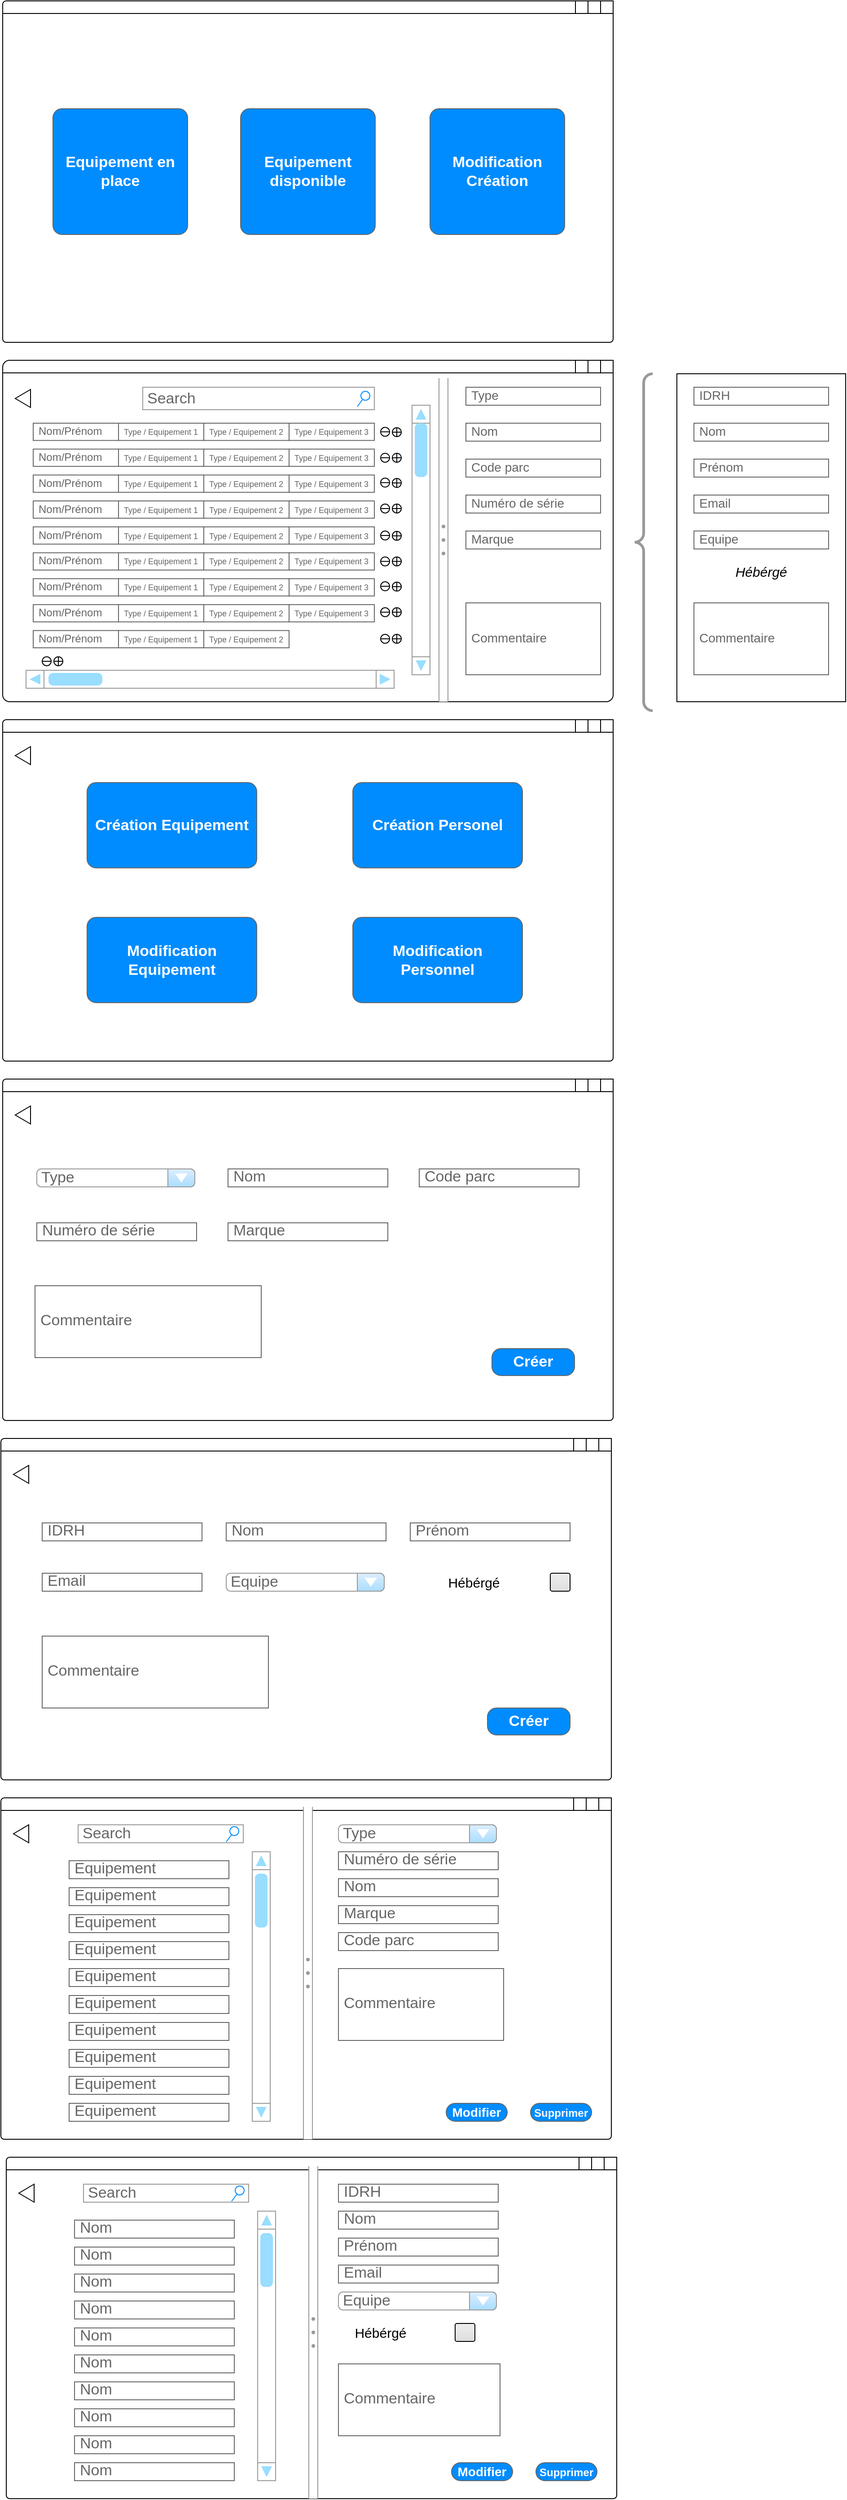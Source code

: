 <mxfile version="27.2.0">
  <diagram name="Page-1" id="8LKJEuyPxNBGUrqoEQUZ">
    <mxGraphModel dx="1426" dy="743" grid="1" gridSize="10" guides="1" tooltips="1" connect="1" arrows="1" fold="1" page="1" pageScale="1" pageWidth="827" pageHeight="1169" math="0" shadow="0">
      <root>
        <mxCell id="0" />
        <mxCell id="1" parent="0" />
        <mxCell id="sck4vuj4WWujbihpHHY0-64" value="" style="group" vertex="1" connectable="0" parent="1">
          <mxGeometry x="74" y="2040" width="680" height="380" as="geometry" />
        </mxCell>
        <mxCell id="sck4vuj4WWujbihpHHY0-65" value="" style="rounded=1;whiteSpace=wrap;html=1;arcSize=1;" vertex="1" parent="sck4vuj4WWujbihpHHY0-64">
          <mxGeometry width="680" height="380" as="geometry" />
        </mxCell>
        <mxCell id="sck4vuj4WWujbihpHHY0-66" value="" style="group;rounded=1;arcSize=44;" vertex="1" connectable="0" parent="sck4vuj4WWujbihpHHY0-64">
          <mxGeometry width="680" height="14" as="geometry" />
        </mxCell>
        <mxCell id="sck4vuj4WWujbihpHHY0-67" value="" style="endArrow=none;html=1;rounded=0;entryX=0;entryY=1;entryDx=0;entryDy=0;exitX=0;exitY=1;exitDx=0;exitDy=0;" edge="1" parent="sck4vuj4WWujbihpHHY0-66" target="sck4vuj4WWujbihpHHY0-70">
          <mxGeometry width="50" height="50" relative="1" as="geometry">
            <mxPoint y="14" as="sourcePoint" />
            <mxPoint x="456" y="160" as="targetPoint" />
          </mxGeometry>
        </mxCell>
        <mxCell id="sck4vuj4WWujbihpHHY0-68" value="" style="whiteSpace=wrap;html=1;aspect=fixed;" vertex="1" parent="sck4vuj4WWujbihpHHY0-66">
          <mxGeometry x="666" width="14" height="14" as="geometry" />
        </mxCell>
        <mxCell id="sck4vuj4WWujbihpHHY0-69" value="" style="whiteSpace=wrap;html=1;aspect=fixed;" vertex="1" parent="sck4vuj4WWujbihpHHY0-66">
          <mxGeometry x="652" width="14" height="14" as="geometry" />
        </mxCell>
        <mxCell id="sck4vuj4WWujbihpHHY0-70" value="" style="whiteSpace=wrap;html=1;aspect=fixed;" vertex="1" parent="sck4vuj4WWujbihpHHY0-66">
          <mxGeometry x="638" width="14" height="14" as="geometry" />
        </mxCell>
        <mxCell id="sck4vuj4WWujbihpHHY0-71" value="" style="triangle;whiteSpace=wrap;html=1;rotation=-180;" vertex="1" parent="sck4vuj4WWujbihpHHY0-64">
          <mxGeometry x="14" y="30" width="17" height="20" as="geometry" />
        </mxCell>
        <mxCell id="sck4vuj4WWujbihpHHY0-81" value="" style="verticalLabelPosition=bottom;shadow=0;dashed=0;align=center;html=1;verticalAlign=top;strokeWidth=1;shape=mxgraph.mockup.forms.splitter;strokeColor=#999999;direction=north;" vertex="1" parent="sck4vuj4WWujbihpHHY0-64">
          <mxGeometry x="337" y="10" width="10" height="370" as="geometry" />
        </mxCell>
        <mxCell id="sck4vuj4WWujbihpHHY0-82" value="Search" style="strokeWidth=1;shadow=0;dashed=0;align=center;html=1;shape=mxgraph.mockup.forms.searchBox;strokeColor=#999999;mainText=;strokeColor2=#008cff;fontColor=#666666;fontSize=17;align=left;spacingLeft=3;whiteSpace=wrap;" vertex="1" parent="sck4vuj4WWujbihpHHY0-64">
          <mxGeometry x="86" y="30" width="184" height="20" as="geometry" />
        </mxCell>
        <mxCell id="sck4vuj4WWujbihpHHY0-83" value="" style="verticalLabelPosition=bottom;shadow=0;dashed=0;align=center;html=1;verticalAlign=top;strokeWidth=1;shape=mxgraph.mockup.navigation.scrollBar;strokeColor=#999999;barPos=97.833;fillColor2=#99ddff;strokeColor2=none;direction=north;" vertex="1" parent="sck4vuj4WWujbihpHHY0-64">
          <mxGeometry x="280" y="60" width="20" height="300" as="geometry" />
        </mxCell>
        <mxCell id="sck4vuj4WWujbihpHHY0-101" value="Equipement" style="strokeWidth=1;shadow=0;dashed=0;align=center;html=1;shape=mxgraph.mockup.text.textBox;fontColor=#666666;align=left;fontSize=17;spacingLeft=4;spacingTop=-3;whiteSpace=wrap;strokeColor=#666666;mainText=" vertex="1" parent="sck4vuj4WWujbihpHHY0-64">
          <mxGeometry x="76" y="70" width="178" height="20" as="geometry" />
        </mxCell>
        <mxCell id="sck4vuj4WWujbihpHHY0-102" value="Equipement" style="strokeWidth=1;shadow=0;dashed=0;align=center;html=1;shape=mxgraph.mockup.text.textBox;fontColor=#666666;align=left;fontSize=17;spacingLeft=4;spacingTop=-3;whiteSpace=wrap;strokeColor=#666666;mainText=" vertex="1" parent="sck4vuj4WWujbihpHHY0-64">
          <mxGeometry x="76" y="100" width="178" height="20" as="geometry" />
        </mxCell>
        <mxCell id="sck4vuj4WWujbihpHHY0-103" value="Equipement" style="strokeWidth=1;shadow=0;dashed=0;align=center;html=1;shape=mxgraph.mockup.text.textBox;fontColor=#666666;align=left;fontSize=17;spacingLeft=4;spacingTop=-3;whiteSpace=wrap;strokeColor=#666666;mainText=" vertex="1" parent="sck4vuj4WWujbihpHHY0-64">
          <mxGeometry x="76" y="130" width="178" height="20" as="geometry" />
        </mxCell>
        <mxCell id="sck4vuj4WWujbihpHHY0-104" value="Equipement" style="strokeWidth=1;shadow=0;dashed=0;align=center;html=1;shape=mxgraph.mockup.text.textBox;fontColor=#666666;align=left;fontSize=17;spacingLeft=4;spacingTop=-3;whiteSpace=wrap;strokeColor=#666666;mainText=" vertex="1" parent="sck4vuj4WWujbihpHHY0-64">
          <mxGeometry x="76" y="160" width="178" height="20" as="geometry" />
        </mxCell>
        <mxCell id="sck4vuj4WWujbihpHHY0-105" value="Equipement" style="strokeWidth=1;shadow=0;dashed=0;align=center;html=1;shape=mxgraph.mockup.text.textBox;fontColor=#666666;align=left;fontSize=17;spacingLeft=4;spacingTop=-3;whiteSpace=wrap;strokeColor=#666666;mainText=" vertex="1" parent="sck4vuj4WWujbihpHHY0-64">
          <mxGeometry x="76" y="190" width="178" height="20" as="geometry" />
        </mxCell>
        <mxCell id="sck4vuj4WWujbihpHHY0-106" value="Equipement" style="strokeWidth=1;shadow=0;dashed=0;align=center;html=1;shape=mxgraph.mockup.text.textBox;fontColor=#666666;align=left;fontSize=17;spacingLeft=4;spacingTop=-3;whiteSpace=wrap;strokeColor=#666666;mainText=" vertex="1" parent="sck4vuj4WWujbihpHHY0-64">
          <mxGeometry x="76" y="220" width="178" height="20" as="geometry" />
        </mxCell>
        <mxCell id="sck4vuj4WWujbihpHHY0-107" value="Equipement" style="strokeWidth=1;shadow=0;dashed=0;align=center;html=1;shape=mxgraph.mockup.text.textBox;fontColor=#666666;align=left;fontSize=17;spacingLeft=4;spacingTop=-3;whiteSpace=wrap;strokeColor=#666666;mainText=" vertex="1" parent="sck4vuj4WWujbihpHHY0-64">
          <mxGeometry x="76" y="250" width="178" height="20" as="geometry" />
        </mxCell>
        <mxCell id="sck4vuj4WWujbihpHHY0-108" value="Equipement" style="strokeWidth=1;shadow=0;dashed=0;align=center;html=1;shape=mxgraph.mockup.text.textBox;fontColor=#666666;align=left;fontSize=17;spacingLeft=4;spacingTop=-3;whiteSpace=wrap;strokeColor=#666666;mainText=" vertex="1" parent="sck4vuj4WWujbihpHHY0-64">
          <mxGeometry x="76" y="280" width="178" height="20" as="geometry" />
        </mxCell>
        <mxCell id="sck4vuj4WWujbihpHHY0-109" value="Equipement" style="strokeWidth=1;shadow=0;dashed=0;align=center;html=1;shape=mxgraph.mockup.text.textBox;fontColor=#666666;align=left;fontSize=17;spacingLeft=4;spacingTop=-3;whiteSpace=wrap;strokeColor=#666666;mainText=" vertex="1" parent="sck4vuj4WWujbihpHHY0-64">
          <mxGeometry x="76" y="310" width="178" height="20" as="geometry" />
        </mxCell>
        <mxCell id="sck4vuj4WWujbihpHHY0-110" value="Equipement" style="strokeWidth=1;shadow=0;dashed=0;align=center;html=1;shape=mxgraph.mockup.text.textBox;fontColor=#666666;align=left;fontSize=17;spacingLeft=4;spacingTop=-3;whiteSpace=wrap;strokeColor=#666666;mainText=" vertex="1" parent="sck4vuj4WWujbihpHHY0-64">
          <mxGeometry x="76" y="340" width="178" height="20" as="geometry" />
        </mxCell>
        <mxCell id="sck4vuj4WWujbihpHHY0-111" value="Type" style="strokeWidth=1;shadow=0;dashed=0;align=center;html=1;shape=mxgraph.mockup.forms.comboBox;strokeColor=#999999;fillColor=#ddeeff;align=left;fillColor2=#aaddff;mainText=;fontColor=#666666;fontSize=17;spacingLeft=3;" vertex="1" parent="sck4vuj4WWujbihpHHY0-64">
          <mxGeometry x="376" y="30" width="176" height="20" as="geometry" />
        </mxCell>
        <mxCell id="sck4vuj4WWujbihpHHY0-114" value="Numéro de série" style="strokeWidth=1;shadow=0;dashed=0;align=center;html=1;shape=mxgraph.mockup.text.textBox;fontColor=#666666;align=left;fontSize=17;spacingLeft=4;spacingTop=-3;whiteSpace=wrap;strokeColor=#666666;mainText=" vertex="1" parent="sck4vuj4WWujbihpHHY0-64">
          <mxGeometry x="376" y="60" width="178" height="20" as="geometry" />
        </mxCell>
        <mxCell id="sck4vuj4WWujbihpHHY0-112" value="Nom" style="strokeWidth=1;shadow=0;dashed=0;align=center;html=1;shape=mxgraph.mockup.text.textBox;fontColor=#666666;align=left;fontSize=17;spacingLeft=4;spacingTop=-3;whiteSpace=wrap;strokeColor=#666666;mainText=" vertex="1" parent="sck4vuj4WWujbihpHHY0-64">
          <mxGeometry x="376" y="90" width="178" height="20" as="geometry" />
        </mxCell>
        <mxCell id="sck4vuj4WWujbihpHHY0-115" value="Marque" style="strokeWidth=1;shadow=0;dashed=0;align=center;html=1;shape=mxgraph.mockup.text.textBox;fontColor=#666666;align=left;fontSize=17;spacingLeft=4;spacingTop=-3;whiteSpace=wrap;strokeColor=#666666;mainText=" vertex="1" parent="sck4vuj4WWujbihpHHY0-64">
          <mxGeometry x="376" y="120" width="178" height="20" as="geometry" />
        </mxCell>
        <mxCell id="sck4vuj4WWujbihpHHY0-113" value="Code parc" style="strokeWidth=1;shadow=0;dashed=0;align=center;html=1;shape=mxgraph.mockup.text.textBox;fontColor=#666666;align=left;fontSize=17;spacingLeft=4;spacingTop=-3;whiteSpace=wrap;strokeColor=#666666;mainText=" vertex="1" parent="sck4vuj4WWujbihpHHY0-64">
          <mxGeometry x="376" y="150" width="178" height="20" as="geometry" />
        </mxCell>
        <mxCell id="sck4vuj4WWujbihpHHY0-116" value="Commentaire" style="strokeWidth=1;shadow=0;dashed=0;align=center;html=1;shape=mxgraph.mockup.text.textBox;fontColor=#666666;align=left;fontSize=17;spacingLeft=4;spacingTop=-3;whiteSpace=wrap;strokeColor=#666666;mainText=" vertex="1" parent="sck4vuj4WWujbihpHHY0-64">
          <mxGeometry x="376" y="190" width="184" height="80" as="geometry" />
        </mxCell>
        <mxCell id="sck4vuj4WWujbihpHHY0-134" value="&lt;font style=&quot;font-size: 14px;&quot;&gt;Modifier&lt;/font&gt;" style="strokeWidth=1;shadow=0;dashed=0;align=center;html=1;shape=mxgraph.mockup.buttons.button;strokeColor=#666666;fontColor=#ffffff;mainText=;buttonStyle=round;fontSize=17;fontStyle=1;fillColor=#008cff;whiteSpace=wrap;" vertex="1" parent="sck4vuj4WWujbihpHHY0-64">
          <mxGeometry x="496" y="340" width="68" height="20" as="geometry" />
        </mxCell>
        <mxCell id="sck4vuj4WWujbihpHHY0-135" value="&lt;font style=&quot;font-size: 12px;&quot;&gt;Supprimer&lt;/font&gt;" style="strokeWidth=1;shadow=0;dashed=0;align=center;html=1;shape=mxgraph.mockup.buttons.button;strokeColor=#666666;fontColor=#ffffff;mainText=;buttonStyle=round;fontSize=17;fontStyle=1;fillColor=#008cff;whiteSpace=wrap;" vertex="1" parent="sck4vuj4WWujbihpHHY0-64">
          <mxGeometry x="590" y="340" width="68" height="20" as="geometry" />
        </mxCell>
        <mxCell id="sck4vuj4WWujbihpHHY0-145" value="" style="group" vertex="1" connectable="0" parent="1">
          <mxGeometry x="80" y="2440" width="680" height="380" as="geometry" />
        </mxCell>
        <mxCell id="sck4vuj4WWujbihpHHY0-146" value="" style="rounded=1;whiteSpace=wrap;html=1;arcSize=1;" vertex="1" parent="sck4vuj4WWujbihpHHY0-145">
          <mxGeometry width="680" height="380" as="geometry" />
        </mxCell>
        <mxCell id="sck4vuj4WWujbihpHHY0-147" value="" style="group;rounded=1;arcSize=44;" vertex="1" connectable="0" parent="sck4vuj4WWujbihpHHY0-145">
          <mxGeometry width="680" height="14" as="geometry" />
        </mxCell>
        <mxCell id="sck4vuj4WWujbihpHHY0-148" value="" style="endArrow=none;html=1;rounded=0;entryX=0;entryY=1;entryDx=0;entryDy=0;exitX=0;exitY=1;exitDx=0;exitDy=0;" edge="1" parent="sck4vuj4WWujbihpHHY0-147" target="sck4vuj4WWujbihpHHY0-151">
          <mxGeometry width="50" height="50" relative="1" as="geometry">
            <mxPoint y="14" as="sourcePoint" />
            <mxPoint x="456" y="160" as="targetPoint" />
          </mxGeometry>
        </mxCell>
        <mxCell id="sck4vuj4WWujbihpHHY0-149" value="" style="whiteSpace=wrap;html=1;aspect=fixed;" vertex="1" parent="sck4vuj4WWujbihpHHY0-147">
          <mxGeometry x="666" width="14" height="14" as="geometry" />
        </mxCell>
        <mxCell id="sck4vuj4WWujbihpHHY0-150" value="" style="whiteSpace=wrap;html=1;aspect=fixed;" vertex="1" parent="sck4vuj4WWujbihpHHY0-147">
          <mxGeometry x="652" width="14" height="14" as="geometry" />
        </mxCell>
        <mxCell id="sck4vuj4WWujbihpHHY0-151" value="" style="whiteSpace=wrap;html=1;aspect=fixed;" vertex="1" parent="sck4vuj4WWujbihpHHY0-147">
          <mxGeometry x="638" width="14" height="14" as="geometry" />
        </mxCell>
        <mxCell id="sck4vuj4WWujbihpHHY0-152" value="" style="triangle;whiteSpace=wrap;html=1;rotation=-180;" vertex="1" parent="sck4vuj4WWujbihpHHY0-145">
          <mxGeometry x="14" y="30" width="17" height="20" as="geometry" />
        </mxCell>
        <mxCell id="sck4vuj4WWujbihpHHY0-153" value="" style="verticalLabelPosition=bottom;shadow=0;dashed=0;align=center;html=1;verticalAlign=top;strokeWidth=1;shape=mxgraph.mockup.forms.splitter;strokeColor=#999999;direction=north;" vertex="1" parent="sck4vuj4WWujbihpHHY0-145">
          <mxGeometry x="337" y="10" width="10" height="370" as="geometry" />
        </mxCell>
        <mxCell id="sck4vuj4WWujbihpHHY0-154" value="Search" style="strokeWidth=1;shadow=0;dashed=0;align=center;html=1;shape=mxgraph.mockup.forms.searchBox;strokeColor=#999999;mainText=;strokeColor2=#008cff;fontColor=#666666;fontSize=17;align=left;spacingLeft=3;whiteSpace=wrap;" vertex="1" parent="sck4vuj4WWujbihpHHY0-145">
          <mxGeometry x="86" y="30" width="184" height="20" as="geometry" />
        </mxCell>
        <mxCell id="sck4vuj4WWujbihpHHY0-155" value="" style="verticalLabelPosition=bottom;shadow=0;dashed=0;align=center;html=1;verticalAlign=top;strokeWidth=1;shape=mxgraph.mockup.navigation.scrollBar;strokeColor=#999999;barPos=97.833;fillColor2=#99ddff;strokeColor2=none;direction=north;" vertex="1" parent="sck4vuj4WWujbihpHHY0-145">
          <mxGeometry x="280" y="60" width="20" height="300" as="geometry" />
        </mxCell>
        <mxCell id="sck4vuj4WWujbihpHHY0-156" value="Nom" style="strokeWidth=1;shadow=0;dashed=0;align=center;html=1;shape=mxgraph.mockup.text.textBox;fontColor=#666666;align=left;fontSize=17;spacingLeft=4;spacingTop=-3;whiteSpace=wrap;strokeColor=#666666;mainText=" vertex="1" parent="sck4vuj4WWujbihpHHY0-145">
          <mxGeometry x="76" y="70" width="178" height="20" as="geometry" />
        </mxCell>
        <mxCell id="sck4vuj4WWujbihpHHY0-157" value="Nom" style="strokeWidth=1;shadow=0;dashed=0;align=center;html=1;shape=mxgraph.mockup.text.textBox;fontColor=#666666;align=left;fontSize=17;spacingLeft=4;spacingTop=-3;whiteSpace=wrap;strokeColor=#666666;mainText=" vertex="1" parent="sck4vuj4WWujbihpHHY0-145">
          <mxGeometry x="76" y="100" width="178" height="20" as="geometry" />
        </mxCell>
        <mxCell id="sck4vuj4WWujbihpHHY0-158" value="Nom" style="strokeWidth=1;shadow=0;dashed=0;align=center;html=1;shape=mxgraph.mockup.text.textBox;fontColor=#666666;align=left;fontSize=17;spacingLeft=4;spacingTop=-3;whiteSpace=wrap;strokeColor=#666666;mainText=" vertex="1" parent="sck4vuj4WWujbihpHHY0-145">
          <mxGeometry x="76" y="130" width="178" height="20" as="geometry" />
        </mxCell>
        <mxCell id="sck4vuj4WWujbihpHHY0-159" value="Nom" style="strokeWidth=1;shadow=0;dashed=0;align=center;html=1;shape=mxgraph.mockup.text.textBox;fontColor=#666666;align=left;fontSize=17;spacingLeft=4;spacingTop=-3;whiteSpace=wrap;strokeColor=#666666;mainText=" vertex="1" parent="sck4vuj4WWujbihpHHY0-145">
          <mxGeometry x="76" y="160" width="178" height="20" as="geometry" />
        </mxCell>
        <mxCell id="sck4vuj4WWujbihpHHY0-160" value="Nom" style="strokeWidth=1;shadow=0;dashed=0;align=center;html=1;shape=mxgraph.mockup.text.textBox;fontColor=#666666;align=left;fontSize=17;spacingLeft=4;spacingTop=-3;whiteSpace=wrap;strokeColor=#666666;mainText=" vertex="1" parent="sck4vuj4WWujbihpHHY0-145">
          <mxGeometry x="76" y="190" width="178" height="20" as="geometry" />
        </mxCell>
        <mxCell id="sck4vuj4WWujbihpHHY0-161" value="Nom" style="strokeWidth=1;shadow=0;dashed=0;align=center;html=1;shape=mxgraph.mockup.text.textBox;fontColor=#666666;align=left;fontSize=17;spacingLeft=4;spacingTop=-3;whiteSpace=wrap;strokeColor=#666666;mainText=" vertex="1" parent="sck4vuj4WWujbihpHHY0-145">
          <mxGeometry x="76" y="220" width="178" height="20" as="geometry" />
        </mxCell>
        <mxCell id="sck4vuj4WWujbihpHHY0-162" value="Nom" style="strokeWidth=1;shadow=0;dashed=0;align=center;html=1;shape=mxgraph.mockup.text.textBox;fontColor=#666666;align=left;fontSize=17;spacingLeft=4;spacingTop=-3;whiteSpace=wrap;strokeColor=#666666;mainText=" vertex="1" parent="sck4vuj4WWujbihpHHY0-145">
          <mxGeometry x="76" y="250" width="178" height="20" as="geometry" />
        </mxCell>
        <mxCell id="sck4vuj4WWujbihpHHY0-163" value="Nom" style="strokeWidth=1;shadow=0;dashed=0;align=center;html=1;shape=mxgraph.mockup.text.textBox;fontColor=#666666;align=left;fontSize=17;spacingLeft=4;spacingTop=-3;whiteSpace=wrap;strokeColor=#666666;mainText=" vertex="1" parent="sck4vuj4WWujbihpHHY0-145">
          <mxGeometry x="76" y="280" width="178" height="20" as="geometry" />
        </mxCell>
        <mxCell id="sck4vuj4WWujbihpHHY0-164" value="Nom" style="strokeWidth=1;shadow=0;dashed=0;align=center;html=1;shape=mxgraph.mockup.text.textBox;fontColor=#666666;align=left;fontSize=17;spacingLeft=4;spacingTop=-3;whiteSpace=wrap;strokeColor=#666666;mainText=" vertex="1" parent="sck4vuj4WWujbihpHHY0-145">
          <mxGeometry x="76" y="310" width="178" height="20" as="geometry" />
        </mxCell>
        <mxCell id="sck4vuj4WWujbihpHHY0-165" value="Nom" style="strokeWidth=1;shadow=0;dashed=0;align=center;html=1;shape=mxgraph.mockup.text.textBox;fontColor=#666666;align=left;fontSize=17;spacingLeft=4;spacingTop=-3;whiteSpace=wrap;strokeColor=#666666;mainText=" vertex="1" parent="sck4vuj4WWujbihpHHY0-145">
          <mxGeometry x="76" y="340" width="178" height="20" as="geometry" />
        </mxCell>
        <mxCell id="sck4vuj4WWujbihpHHY0-172" value="&lt;font style=&quot;font-size: 14px;&quot;&gt;Modifier&lt;/font&gt;" style="strokeWidth=1;shadow=0;dashed=0;align=center;html=1;shape=mxgraph.mockup.buttons.button;strokeColor=#666666;fontColor=#ffffff;mainText=;buttonStyle=round;fontSize=17;fontStyle=1;fillColor=#008cff;whiteSpace=wrap;" vertex="1" parent="sck4vuj4WWujbihpHHY0-145">
          <mxGeometry x="496" y="340" width="68" height="20" as="geometry" />
        </mxCell>
        <mxCell id="sck4vuj4WWujbihpHHY0-173" value="&lt;font style=&quot;font-size: 12px;&quot;&gt;Supprimer&lt;/font&gt;" style="strokeWidth=1;shadow=0;dashed=0;align=center;html=1;shape=mxgraph.mockup.buttons.button;strokeColor=#666666;fontColor=#ffffff;mainText=;buttonStyle=round;fontSize=17;fontStyle=1;fillColor=#008cff;whiteSpace=wrap;" vertex="1" parent="sck4vuj4WWujbihpHHY0-145">
          <mxGeometry x="590" y="340" width="68" height="20" as="geometry" />
        </mxCell>
        <mxCell id="sck4vuj4WWujbihpHHY0-175" value="IDRH" style="strokeWidth=1;shadow=0;dashed=0;align=center;html=1;shape=mxgraph.mockup.text.textBox;fontColor=#666666;align=left;fontSize=17;spacingLeft=4;spacingTop=-3;whiteSpace=wrap;strokeColor=#666666;mainText=" vertex="1" parent="sck4vuj4WWujbihpHHY0-145">
          <mxGeometry x="370" y="30" width="178" height="20" as="geometry" />
        </mxCell>
        <mxCell id="sck4vuj4WWujbihpHHY0-174" value="Nom" style="strokeWidth=1;shadow=0;dashed=0;align=center;html=1;shape=mxgraph.mockup.text.textBox;fontColor=#666666;align=left;fontSize=17;spacingLeft=4;spacingTop=-3;whiteSpace=wrap;strokeColor=#666666;mainText=" vertex="1" parent="sck4vuj4WWujbihpHHY0-145">
          <mxGeometry x="370" y="60" width="178" height="20" as="geometry" />
        </mxCell>
        <mxCell id="sck4vuj4WWujbihpHHY0-176" value="Prénom" style="strokeWidth=1;shadow=0;dashed=0;align=center;html=1;shape=mxgraph.mockup.text.textBox;fontColor=#666666;align=left;fontSize=17;spacingLeft=4;spacingTop=-3;whiteSpace=wrap;strokeColor=#666666;mainText=" vertex="1" parent="sck4vuj4WWujbihpHHY0-145">
          <mxGeometry x="370" y="90" width="178" height="20" as="geometry" />
        </mxCell>
        <mxCell id="sck4vuj4WWujbihpHHY0-177" value="Email" style="strokeWidth=1;shadow=0;dashed=0;align=center;html=1;shape=mxgraph.mockup.text.textBox;fontColor=#666666;align=left;fontSize=17;spacingLeft=4;spacingTop=-3;whiteSpace=wrap;strokeColor=#666666;mainText=" vertex="1" parent="sck4vuj4WWujbihpHHY0-145">
          <mxGeometry x="370" y="120" width="178" height="20" as="geometry" />
        </mxCell>
        <mxCell id="sck4vuj4WWujbihpHHY0-178" value="Equipe" style="strokeWidth=1;shadow=0;dashed=0;align=center;html=1;shape=mxgraph.mockup.forms.comboBox;strokeColor=#999999;fillColor=#ddeeff;align=left;fillColor2=#aaddff;mainText=;fontColor=#666666;fontSize=17;spacingLeft=3;" vertex="1" parent="sck4vuj4WWujbihpHHY0-145">
          <mxGeometry x="370" y="150" width="176" height="20" as="geometry" />
        </mxCell>
        <mxCell id="sck4vuj4WWujbihpHHY0-179" value="&lt;font style=&quot;font-size: 15px;&quot;&gt;Hébérgé&lt;/font&gt;" style="text;html=1;align=center;verticalAlign=middle;whiteSpace=wrap;rounded=0;" vertex="1" parent="sck4vuj4WWujbihpHHY0-145">
          <mxGeometry x="370" y="180" width="94" height="30" as="geometry" />
        </mxCell>
        <mxCell id="sck4vuj4WWujbihpHHY0-181" value="" style="html=1;shadow=0;dashed=0;shape=mxgraph.bootstrap.checkbox2;labelPosition=right;verticalLabelPosition=middle;align=left;verticalAlign=middle;gradientColor=#DEDEDE;fillColor=#EDEDED;checked=0;spacing=5;checkedFill=#0085FC;checkedStroke=#ffffff;sketch=0;" vertex="1" parent="sck4vuj4WWujbihpHHY0-145">
          <mxGeometry x="500" y="185" width="22" height="20" as="geometry" />
        </mxCell>
        <mxCell id="sck4vuj4WWujbihpHHY0-180" value="Commentaire" style="strokeWidth=1;shadow=0;dashed=0;align=center;html=1;shape=mxgraph.mockup.text.textBox;fontColor=#666666;align=left;fontSize=17;spacingLeft=4;spacingTop=-3;whiteSpace=wrap;strokeColor=#666666;mainText=" vertex="1" parent="sck4vuj4WWujbihpHHY0-145">
          <mxGeometry x="370" y="230" width="180" height="80" as="geometry" />
        </mxCell>
        <mxCell id="sck4vuj4WWujbihpHHY0-256" value="" style="rounded=0;whiteSpace=wrap;html=1;" vertex="1" parent="1">
          <mxGeometry x="827" y="455" width="188" height="365" as="geometry" />
        </mxCell>
        <mxCell id="sck4vuj4WWujbihpHHY0-258" value="" style="group" vertex="1" connectable="0" parent="1">
          <mxGeometry x="76" y="40" width="680" height="380" as="geometry" />
        </mxCell>
        <mxCell id="R-T66y3Ku4dc0HnjRfM0-55" value="" style="rounded=1;whiteSpace=wrap;html=1;arcSize=1;" parent="sck4vuj4WWujbihpHHY0-258" vertex="1">
          <mxGeometry width="680" height="380" as="geometry" />
        </mxCell>
        <mxCell id="R-T66y3Ku4dc0HnjRfM0-56" value="Equipement en place" style="strokeWidth=1;shadow=0;dashed=0;align=center;html=1;shape=mxgraph.mockup.buttons.button;strokeColor=#666666;fontColor=#ffffff;mainText=;buttonStyle=round;fontSize=17;fontStyle=1;fillColor=#008cff;whiteSpace=wrap;" parent="sck4vuj4WWujbihpHHY0-258" vertex="1">
          <mxGeometry x="56" y="120" width="150" height="140" as="geometry" />
        </mxCell>
        <mxCell id="R-T66y3Ku4dc0HnjRfM0-57" value="Equipement disponible" style="strokeWidth=1;shadow=0;dashed=0;align=center;html=1;shape=mxgraph.mockup.buttons.button;strokeColor=#666666;fontColor=#ffffff;mainText=;buttonStyle=round;fontSize=17;fontStyle=1;fillColor=#008cff;whiteSpace=wrap;" parent="sck4vuj4WWujbihpHHY0-258" vertex="1">
          <mxGeometry x="265" y="120" width="150" height="140" as="geometry" />
        </mxCell>
        <mxCell id="R-T66y3Ku4dc0HnjRfM0-58" value="Modification&lt;div&gt;Création&lt;/div&gt;" style="strokeWidth=1;shadow=0;dashed=0;align=center;html=1;shape=mxgraph.mockup.buttons.button;strokeColor=#666666;fontColor=#ffffff;mainText=;buttonStyle=round;fontSize=17;fontStyle=1;fillColor=#008cff;whiteSpace=wrap;" parent="sck4vuj4WWujbihpHHY0-258" vertex="1">
          <mxGeometry x="476" y="120" width="150" height="140" as="geometry" />
        </mxCell>
        <mxCell id="R-T66y3Ku4dc0HnjRfM0-69" value="" style="group;rounded=1;arcSize=44;" parent="sck4vuj4WWujbihpHHY0-258" vertex="1" connectable="0">
          <mxGeometry width="680" height="14" as="geometry" />
        </mxCell>
        <mxCell id="R-T66y3Ku4dc0HnjRfM0-65" value="" style="endArrow=none;html=1;rounded=0;entryX=0;entryY=1;entryDx=0;entryDy=0;exitX=0;exitY=1;exitDx=0;exitDy=0;" parent="R-T66y3Ku4dc0HnjRfM0-69" target="R-T66y3Ku4dc0HnjRfM0-68" edge="1">
          <mxGeometry width="50" height="50" relative="1" as="geometry">
            <mxPoint y="14" as="sourcePoint" />
            <mxPoint x="456" y="160" as="targetPoint" />
          </mxGeometry>
        </mxCell>
        <mxCell id="R-T66y3Ku4dc0HnjRfM0-66" value="" style="whiteSpace=wrap;html=1;aspect=fixed;" parent="R-T66y3Ku4dc0HnjRfM0-69" vertex="1">
          <mxGeometry x="666" width="14" height="14" as="geometry" />
        </mxCell>
        <mxCell id="R-T66y3Ku4dc0HnjRfM0-67" value="" style="whiteSpace=wrap;html=1;aspect=fixed;" parent="R-T66y3Ku4dc0HnjRfM0-69" vertex="1">
          <mxGeometry x="652" width="14" height="14" as="geometry" />
        </mxCell>
        <mxCell id="R-T66y3Ku4dc0HnjRfM0-68" value="" style="whiteSpace=wrap;html=1;aspect=fixed;" parent="R-T66y3Ku4dc0HnjRfM0-69" vertex="1">
          <mxGeometry x="638" width="14" height="14" as="geometry" />
        </mxCell>
        <mxCell id="sck4vuj4WWujbihpHHY0-259" value="" style="group" vertex="1" connectable="0" parent="1">
          <mxGeometry x="76" y="440" width="680" height="380" as="geometry" />
        </mxCell>
        <mxCell id="R-T66y3Ku4dc0HnjRfM0-2" value="" style="rounded=1;whiteSpace=wrap;html=1;arcSize=2;" parent="sck4vuj4WWujbihpHHY0-259" vertex="1">
          <mxGeometry width="680" height="380" as="geometry" />
        </mxCell>
        <mxCell id="R-T66y3Ku4dc0HnjRfM0-44" value="" style="verticalLabelPosition=bottom;shadow=0;dashed=0;align=center;html=1;verticalAlign=top;strokeWidth=1;shape=mxgraph.mockup.navigation.scrollBar;strokeColor=#999999;barPos=100;fillColor2=#99ddff;strokeColor2=none;direction=north;" parent="sck4vuj4WWujbihpHHY0-259" vertex="1">
          <mxGeometry x="456" y="50" width="20" height="300" as="geometry" />
        </mxCell>
        <mxCell id="R-T66y3Ku4dc0HnjRfM0-45" value="" style="verticalLabelPosition=bottom;shadow=0;dashed=0;align=center;html=1;verticalAlign=top;strokeWidth=1;shape=mxgraph.mockup.navigation.scrollBar;strokeColor=#999999;barPos=1.613;fillColor2=#99ddff;strokeColor2=none;direction=north;rotation=90;" parent="sck4vuj4WWujbihpHHY0-259" vertex="1">
          <mxGeometry x="221" y="150" width="20" height="410" as="geometry" />
        </mxCell>
        <mxCell id="R-T66y3Ku4dc0HnjRfM0-46" value="" style="verticalLabelPosition=bottom;shadow=0;dashed=0;align=center;html=1;verticalAlign=top;strokeWidth=1;shape=mxgraph.mockup.forms.splitter;strokeColor=#999999;direction=north;" parent="sck4vuj4WWujbihpHHY0-259" vertex="1">
          <mxGeometry x="486" y="20" width="10" height="360" as="geometry" />
        </mxCell>
        <mxCell id="R-T66y3Ku4dc0HnjRfM0-47" value="Search" style="strokeWidth=1;shadow=0;dashed=0;align=center;html=1;shape=mxgraph.mockup.forms.searchBox;strokeColor=#999999;mainText=;strokeColor2=#008cff;fontColor=#666666;fontSize=17;align=left;spacingLeft=3;whiteSpace=wrap;" parent="sck4vuj4WWujbihpHHY0-259" vertex="1">
          <mxGeometry x="156" y="30" width="258" height="25" as="geometry" />
        </mxCell>
        <mxCell id="R-T66y3Ku4dc0HnjRfM0-48" value="&lt;font&gt;Type&lt;/font&gt;" style="strokeWidth=1;shadow=0;dashed=0;align=center;html=1;shape=mxgraph.mockup.text.textBox;fontColor=#666666;align=left;fontSize=14;spacingLeft=4;spacingTop=-3;whiteSpace=wrap;strokeColor=#666666;mainText=;" parent="sck4vuj4WWujbihpHHY0-259" vertex="1">
          <mxGeometry x="516" y="30" width="150" height="20" as="geometry" />
        </mxCell>
        <mxCell id="R-T66y3Ku4dc0HnjRfM0-49" value="Nom" style="strokeWidth=1;shadow=0;dashed=0;align=center;html=1;shape=mxgraph.mockup.text.textBox;fontColor=#666666;align=left;fontSize=14;spacingLeft=4;spacingTop=-3;whiteSpace=wrap;strokeColor=#666666;mainText=" parent="sck4vuj4WWujbihpHHY0-259" vertex="1">
          <mxGeometry x="516" y="70" width="150" height="20" as="geometry" />
        </mxCell>
        <mxCell id="R-T66y3Ku4dc0HnjRfM0-50" value="Code parc" style="strokeWidth=1;shadow=0;dashed=0;align=center;html=1;shape=mxgraph.mockup.text.textBox;fontColor=#666666;align=left;fontSize=14;spacingLeft=4;spacingTop=-3;whiteSpace=wrap;strokeColor=#666666;mainText=" parent="sck4vuj4WWujbihpHHY0-259" vertex="1">
          <mxGeometry x="516" y="110" width="150" height="20" as="geometry" />
        </mxCell>
        <mxCell id="R-T66y3Ku4dc0HnjRfM0-51" value="Numéro de série" style="strokeWidth=1;shadow=0;dashed=0;align=center;html=1;shape=mxgraph.mockup.text.textBox;fontColor=#666666;align=left;fontSize=14;spacingLeft=4;spacingTop=-3;whiteSpace=wrap;strokeColor=#666666;mainText=" parent="sck4vuj4WWujbihpHHY0-259" vertex="1">
          <mxGeometry x="516" y="150" width="150" height="20" as="geometry" />
        </mxCell>
        <mxCell id="R-T66y3Ku4dc0HnjRfM0-52" value="Marque" style="strokeWidth=1;shadow=0;dashed=0;align=center;html=1;shape=mxgraph.mockup.text.textBox;fontColor=#666666;align=left;fontSize=14;spacingLeft=4;spacingTop=-3;whiteSpace=wrap;strokeColor=#666666;mainText=" parent="sck4vuj4WWujbihpHHY0-259" vertex="1">
          <mxGeometry x="516" y="190" width="150" height="20" as="geometry" />
        </mxCell>
        <mxCell id="R-T66y3Ku4dc0HnjRfM0-54" value="Commentaire" style="strokeWidth=1;shadow=0;dashed=0;align=center;html=1;shape=mxgraph.mockup.text.textBox;fontColor=#666666;align=left;fontSize=14;spacingLeft=4;spacingTop=-3;whiteSpace=wrap;strokeColor=#666666;mainText=" parent="sck4vuj4WWujbihpHHY0-259" vertex="1">
          <mxGeometry x="516" y="270" width="150" height="80" as="geometry" />
        </mxCell>
        <mxCell id="R-T66y3Ku4dc0HnjRfM0-59" value="" style="endArrow=none;html=1;rounded=0;entryX=0;entryY=1;entryDx=0;entryDy=0;exitX=0;exitY=1;exitDx=0;exitDy=0;" parent="sck4vuj4WWujbihpHHY0-259" target="R-T66y3Ku4dc0HnjRfM0-63" edge="1">
          <mxGeometry width="50" height="50" relative="1" as="geometry">
            <mxPoint y="14" as="sourcePoint" />
            <mxPoint x="456" y="160" as="targetPoint" />
          </mxGeometry>
        </mxCell>
        <mxCell id="R-T66y3Ku4dc0HnjRfM0-61" value="" style="whiteSpace=wrap;html=1;aspect=fixed;" parent="sck4vuj4WWujbihpHHY0-259" vertex="1">
          <mxGeometry x="666" width="14" height="14" as="geometry" />
        </mxCell>
        <mxCell id="R-T66y3Ku4dc0HnjRfM0-62" value="" style="whiteSpace=wrap;html=1;aspect=fixed;" parent="sck4vuj4WWujbihpHHY0-259" vertex="1">
          <mxGeometry x="652" width="14" height="14" as="geometry" />
        </mxCell>
        <mxCell id="R-T66y3Ku4dc0HnjRfM0-63" value="" style="whiteSpace=wrap;html=1;aspect=fixed;" parent="sck4vuj4WWujbihpHHY0-259" vertex="1">
          <mxGeometry x="638" width="14" height="14" as="geometry" />
        </mxCell>
        <mxCell id="sck4vuj4WWujbihpHHY0-18" value="" style="triangle;whiteSpace=wrap;html=1;rotation=-180;" vertex="1" parent="sck4vuj4WWujbihpHHY0-259">
          <mxGeometry x="14" y="32.5" width="17" height="20" as="geometry" />
        </mxCell>
        <mxCell id="sck4vuj4WWujbihpHHY0-235" value="" style="shape=orEllipse;perimeter=ellipsePerimeter;whiteSpace=wrap;html=1;backgroundOutline=1;" vertex="1" parent="sck4vuj4WWujbihpHHY0-259">
          <mxGeometry x="434" y="75" width="10" height="10" as="geometry" />
        </mxCell>
        <mxCell id="sck4vuj4WWujbihpHHY0-236" value="" style="group" vertex="1" connectable="0" parent="sck4vuj4WWujbihpHHY0-259">
          <mxGeometry x="34" y="70" width="397" height="250" as="geometry" />
        </mxCell>
        <mxCell id="R-T66y3Ku4dc0HnjRfM0-3" value="&lt;font style=&quot;font-size: 12px;&quot;&gt;Nom/Prénom&lt;/font&gt;" style="strokeWidth=1;shadow=0;dashed=0;align=center;html=1;shape=mxgraph.mockup.text.textBox;fontColor=#666666;align=left;fontSize=17;spacingLeft=4;spacingTop=-3;whiteSpace=wrap;strokeColor=#666666;mainText=" parent="sck4vuj4WWujbihpHHY0-236" vertex="1">
          <mxGeometry width="95" height="19.231" as="geometry" />
        </mxCell>
        <mxCell id="R-T66y3Ku4dc0HnjRfM0-4" value="&lt;font style=&quot;font-size: 9px;&quot;&gt;Type / Equipement 1&lt;/font&gt;" style="strokeWidth=1;shadow=0;dashed=0;align=center;html=1;shape=mxgraph.mockup.text.textBox;fontColor=#666666;align=left;fontSize=17;spacingLeft=4;spacingTop=-3;whiteSpace=wrap;strokeColor=#666666;mainText=" parent="sck4vuj4WWujbihpHHY0-236" vertex="1">
          <mxGeometry x="95" width="95" height="19.231" as="geometry" />
        </mxCell>
        <mxCell id="R-T66y3Ku4dc0HnjRfM0-6" value="&lt;font style=&quot;font-size: 9px;&quot;&gt;Type / Equipement 2&lt;/font&gt;" style="strokeWidth=1;shadow=0;dashed=0;align=center;html=1;shape=mxgraph.mockup.text.textBox;fontColor=#666666;align=left;fontSize=17;spacingLeft=4;spacingTop=-3;whiteSpace=wrap;strokeColor=#666666;mainText=" parent="sck4vuj4WWujbihpHHY0-236" vertex="1">
          <mxGeometry x="190" width="95" height="19.231" as="geometry" />
        </mxCell>
        <mxCell id="R-T66y3Ku4dc0HnjRfM0-7" value="&lt;font style=&quot;font-size: 9px;&quot;&gt;Type / Equipement 3&lt;/font&gt;" style="strokeWidth=1;shadow=0;dashed=0;align=center;html=1;shape=mxgraph.mockup.text.textBox;fontColor=#666666;align=left;fontSize=17;spacingLeft=4;spacingTop=-3;whiteSpace=wrap;strokeColor=#666666;mainText=" parent="sck4vuj4WWujbihpHHY0-236" vertex="1">
          <mxGeometry x="285" width="95" height="19.231" as="geometry" />
        </mxCell>
        <mxCell id="R-T66y3Ku4dc0HnjRfM0-13" value="&lt;span style=&quot;font-size: 12px;&quot;&gt;Nom/Prénom&lt;/span&gt;" style="strokeWidth=1;shadow=0;dashed=0;align=center;html=1;shape=mxgraph.mockup.text.textBox;fontColor=#666666;align=left;fontSize=17;spacingLeft=4;spacingTop=-3;whiteSpace=wrap;strokeColor=#666666;mainText=" parent="sck4vuj4WWujbihpHHY0-236" vertex="1">
          <mxGeometry y="28.846" width="95" height="19.231" as="geometry" />
        </mxCell>
        <mxCell id="R-T66y3Ku4dc0HnjRfM0-14" value="&lt;span style=&quot;font-size: 9px;&quot;&gt;Type / Equipement 1&lt;/span&gt;" style="strokeWidth=1;shadow=0;dashed=0;align=center;html=1;shape=mxgraph.mockup.text.textBox;fontColor=#666666;align=left;fontSize=17;spacingLeft=4;spacingTop=-3;whiteSpace=wrap;strokeColor=#666666;mainText=" parent="sck4vuj4WWujbihpHHY0-236" vertex="1">
          <mxGeometry x="95" y="28.846" width="95" height="19.231" as="geometry" />
        </mxCell>
        <mxCell id="R-T66y3Ku4dc0HnjRfM0-15" value="&lt;span style=&quot;font-size: 9px;&quot;&gt;Type / Equipement 2&lt;/span&gt;" style="strokeWidth=1;shadow=0;dashed=0;align=center;html=1;shape=mxgraph.mockup.text.textBox;fontColor=#666666;align=left;fontSize=17;spacingLeft=4;spacingTop=-3;whiteSpace=wrap;strokeColor=#666666;mainText=" parent="sck4vuj4WWujbihpHHY0-236" vertex="1">
          <mxGeometry x="190" y="28.846" width="95" height="19.231" as="geometry" />
        </mxCell>
        <mxCell id="R-T66y3Ku4dc0HnjRfM0-16" value="&lt;span style=&quot;font-size: 9px;&quot;&gt;Type / Equipement 3&lt;/span&gt;" style="strokeWidth=1;shadow=0;dashed=0;align=center;html=1;shape=mxgraph.mockup.text.textBox;fontColor=#666666;align=left;fontSize=17;spacingLeft=4;spacingTop=-3;whiteSpace=wrap;strokeColor=#666666;mainText=" parent="sck4vuj4WWujbihpHHY0-236" vertex="1">
          <mxGeometry x="285" y="28.846" width="95" height="19.231" as="geometry" />
        </mxCell>
        <mxCell id="R-T66y3Ku4dc0HnjRfM0-17" value="&lt;span style=&quot;font-size: 12px;&quot;&gt;Nom/Prénom&lt;/span&gt;" style="strokeWidth=1;shadow=0;dashed=0;align=center;html=1;shape=mxgraph.mockup.text.textBox;fontColor=#666666;align=left;fontSize=17;spacingLeft=4;spacingTop=-3;whiteSpace=wrap;strokeColor=#666666;mainText=" parent="sck4vuj4WWujbihpHHY0-236" vertex="1">
          <mxGeometry y="57.692" width="95" height="19.231" as="geometry" />
        </mxCell>
        <mxCell id="R-T66y3Ku4dc0HnjRfM0-18" value="&lt;span style=&quot;font-size: 9px;&quot;&gt;Type / Equipement 1&lt;/span&gt;" style="strokeWidth=1;shadow=0;dashed=0;align=center;html=1;shape=mxgraph.mockup.text.textBox;fontColor=#666666;align=left;fontSize=17;spacingLeft=4;spacingTop=-3;whiteSpace=wrap;strokeColor=#666666;mainText=" parent="sck4vuj4WWujbihpHHY0-236" vertex="1">
          <mxGeometry x="95" y="57.692" width="95" height="19.231" as="geometry" />
        </mxCell>
        <mxCell id="R-T66y3Ku4dc0HnjRfM0-19" value="&lt;span style=&quot;font-size: 9px;&quot;&gt;Type / Equipement 2&lt;/span&gt;" style="strokeWidth=1;shadow=0;dashed=0;align=center;html=1;shape=mxgraph.mockup.text.textBox;fontColor=#666666;align=left;fontSize=17;spacingLeft=4;spacingTop=-3;whiteSpace=wrap;strokeColor=#666666;mainText=" parent="sck4vuj4WWujbihpHHY0-236" vertex="1">
          <mxGeometry x="190" y="57.692" width="95" height="19.231" as="geometry" />
        </mxCell>
        <mxCell id="R-T66y3Ku4dc0HnjRfM0-20" value="&lt;span style=&quot;font-size: 9px;&quot;&gt;Type / Equipement 3&lt;/span&gt;" style="strokeWidth=1;shadow=0;dashed=0;align=center;html=1;shape=mxgraph.mockup.text.textBox;fontColor=#666666;align=left;fontSize=17;spacingLeft=4;spacingTop=-3;whiteSpace=wrap;strokeColor=#666666;mainText=" parent="sck4vuj4WWujbihpHHY0-236" vertex="1">
          <mxGeometry x="285" y="57.692" width="95" height="19.231" as="geometry" />
        </mxCell>
        <mxCell id="R-T66y3Ku4dc0HnjRfM0-21" value="&lt;span style=&quot;font-size: 12px;&quot;&gt;Nom/Prénom&lt;/span&gt;" style="strokeWidth=1;shadow=0;dashed=0;align=center;html=1;shape=mxgraph.mockup.text.textBox;fontColor=#666666;align=left;fontSize=17;spacingLeft=4;spacingTop=-3;whiteSpace=wrap;strokeColor=#666666;mainText=" parent="sck4vuj4WWujbihpHHY0-236" vertex="1">
          <mxGeometry y="86.538" width="95" height="19.231" as="geometry" />
        </mxCell>
        <mxCell id="R-T66y3Ku4dc0HnjRfM0-22" value="&lt;span style=&quot;font-size: 9px;&quot;&gt;Type / Equipement 1&lt;/span&gt;" style="strokeWidth=1;shadow=0;dashed=0;align=center;html=1;shape=mxgraph.mockup.text.textBox;fontColor=#666666;align=left;fontSize=17;spacingLeft=4;spacingTop=-3;whiteSpace=wrap;strokeColor=#666666;mainText=" parent="sck4vuj4WWujbihpHHY0-236" vertex="1">
          <mxGeometry x="95" y="86.538" width="95" height="19.231" as="geometry" />
        </mxCell>
        <mxCell id="R-T66y3Ku4dc0HnjRfM0-23" value="&lt;span style=&quot;font-size: 9px;&quot;&gt;Type / Equipement 2&lt;/span&gt;" style="strokeWidth=1;shadow=0;dashed=0;align=center;html=1;shape=mxgraph.mockup.text.textBox;fontColor=#666666;align=left;fontSize=17;spacingLeft=4;spacingTop=-3;whiteSpace=wrap;strokeColor=#666666;mainText=" parent="sck4vuj4WWujbihpHHY0-236" vertex="1">
          <mxGeometry x="190" y="86.538" width="95" height="19.231" as="geometry" />
        </mxCell>
        <mxCell id="R-T66y3Ku4dc0HnjRfM0-24" value="&lt;span style=&quot;font-size: 9px;&quot;&gt;Type / Equipement 3&lt;/span&gt;" style="strokeWidth=1;shadow=0;dashed=0;align=center;html=1;shape=mxgraph.mockup.text.textBox;fontColor=#666666;align=left;fontSize=17;spacingLeft=4;spacingTop=-3;whiteSpace=wrap;strokeColor=#666666;mainText=" parent="sck4vuj4WWujbihpHHY0-236" vertex="1">
          <mxGeometry x="285" y="86.538" width="95" height="19.231" as="geometry" />
        </mxCell>
        <mxCell id="R-T66y3Ku4dc0HnjRfM0-25" value="&lt;span style=&quot;font-size: 12px;&quot;&gt;Nom/Prénom&lt;/span&gt;" style="strokeWidth=1;shadow=0;dashed=0;align=center;html=1;shape=mxgraph.mockup.text.textBox;fontColor=#666666;align=left;fontSize=17;spacingLeft=4;spacingTop=-3;whiteSpace=wrap;strokeColor=#666666;mainText=" parent="sck4vuj4WWujbihpHHY0-236" vertex="1">
          <mxGeometry y="115.385" width="95" height="19.231" as="geometry" />
        </mxCell>
        <mxCell id="R-T66y3Ku4dc0HnjRfM0-26" value="&lt;span style=&quot;font-size: 9px;&quot;&gt;Type / Equipement 1&lt;/span&gt;" style="strokeWidth=1;shadow=0;dashed=0;align=center;html=1;shape=mxgraph.mockup.text.textBox;fontColor=#666666;align=left;fontSize=17;spacingLeft=4;spacingTop=-3;whiteSpace=wrap;strokeColor=#666666;mainText=" parent="sck4vuj4WWujbihpHHY0-236" vertex="1">
          <mxGeometry x="95" y="115.385" width="95" height="19.231" as="geometry" />
        </mxCell>
        <mxCell id="R-T66y3Ku4dc0HnjRfM0-27" value="&lt;span style=&quot;font-size: 9px;&quot;&gt;Type / Equipement 2&lt;/span&gt;" style="strokeWidth=1;shadow=0;dashed=0;align=center;html=1;shape=mxgraph.mockup.text.textBox;fontColor=#666666;align=left;fontSize=17;spacingLeft=4;spacingTop=-3;whiteSpace=wrap;strokeColor=#666666;mainText=" parent="sck4vuj4WWujbihpHHY0-236" vertex="1">
          <mxGeometry x="190" y="115.385" width="95" height="19.231" as="geometry" />
        </mxCell>
        <mxCell id="R-T66y3Ku4dc0HnjRfM0-28" value="&lt;span style=&quot;font-size: 9px;&quot;&gt;Type / Equipement 3&lt;/span&gt;" style="strokeWidth=1;shadow=0;dashed=0;align=center;html=1;shape=mxgraph.mockup.text.textBox;fontColor=#666666;align=left;fontSize=17;spacingLeft=4;spacingTop=-3;whiteSpace=wrap;strokeColor=#666666;mainText=" parent="sck4vuj4WWujbihpHHY0-236" vertex="1">
          <mxGeometry x="285" y="115.385" width="95" height="19.231" as="geometry" />
        </mxCell>
        <mxCell id="R-T66y3Ku4dc0HnjRfM0-29" value="&lt;span style=&quot;font-size: 12px;&quot;&gt;Nom/Prénom&lt;/span&gt;" style="strokeWidth=1;shadow=0;dashed=0;align=center;html=1;shape=mxgraph.mockup.text.textBox;fontColor=#666666;align=left;fontSize=17;spacingLeft=4;spacingTop=-3;whiteSpace=wrap;strokeColor=#666666;mainText=" parent="sck4vuj4WWujbihpHHY0-236" vertex="1">
          <mxGeometry y="144.231" width="95" height="19.231" as="geometry" />
        </mxCell>
        <mxCell id="R-T66y3Ku4dc0HnjRfM0-30" value="&lt;span style=&quot;font-size: 9px;&quot;&gt;Type / Equipement 1&lt;/span&gt;" style="strokeWidth=1;shadow=0;dashed=0;align=center;html=1;shape=mxgraph.mockup.text.textBox;fontColor=#666666;align=left;fontSize=17;spacingLeft=4;spacingTop=-3;whiteSpace=wrap;strokeColor=#666666;mainText=" parent="sck4vuj4WWujbihpHHY0-236" vertex="1">
          <mxGeometry x="95" y="144.231" width="95" height="19.231" as="geometry" />
        </mxCell>
        <mxCell id="R-T66y3Ku4dc0HnjRfM0-31" value="&lt;span style=&quot;font-size: 9px;&quot;&gt;Type / Equipement 2&lt;/span&gt;" style="strokeWidth=1;shadow=0;dashed=0;align=center;html=1;shape=mxgraph.mockup.text.textBox;fontColor=#666666;align=left;fontSize=17;spacingLeft=4;spacingTop=-3;whiteSpace=wrap;strokeColor=#666666;mainText=" parent="sck4vuj4WWujbihpHHY0-236" vertex="1">
          <mxGeometry x="190" y="144.231" width="95" height="19.231" as="geometry" />
        </mxCell>
        <mxCell id="R-T66y3Ku4dc0HnjRfM0-32" value="&lt;span style=&quot;font-size: 9px;&quot;&gt;Type / Equipement 3&lt;/span&gt;" style="strokeWidth=1;shadow=0;dashed=0;align=center;html=1;shape=mxgraph.mockup.text.textBox;fontColor=#666666;align=left;fontSize=17;spacingLeft=4;spacingTop=-3;whiteSpace=wrap;strokeColor=#666666;mainText=" parent="sck4vuj4WWujbihpHHY0-236" vertex="1">
          <mxGeometry x="285" y="144.231" width="95" height="19.231" as="geometry" />
        </mxCell>
        <mxCell id="R-T66y3Ku4dc0HnjRfM0-33" value="&lt;span style=&quot;font-size: 12px;&quot;&gt;Nom/Prénom&lt;/span&gt;" style="strokeWidth=1;shadow=0;dashed=0;align=center;html=1;shape=mxgraph.mockup.text.textBox;fontColor=#666666;align=left;fontSize=17;spacingLeft=4;spacingTop=-3;whiteSpace=wrap;strokeColor=#666666;mainText=" parent="sck4vuj4WWujbihpHHY0-236" vertex="1">
          <mxGeometry y="173.077" width="95" height="19.231" as="geometry" />
        </mxCell>
        <mxCell id="R-T66y3Ku4dc0HnjRfM0-34" value="&lt;span style=&quot;font-size: 9px;&quot;&gt;Type / Equipement 1&lt;/span&gt;" style="strokeWidth=1;shadow=0;dashed=0;align=center;html=1;shape=mxgraph.mockup.text.textBox;fontColor=#666666;align=left;fontSize=17;spacingLeft=4;spacingTop=-3;whiteSpace=wrap;strokeColor=#666666;mainText=" parent="sck4vuj4WWujbihpHHY0-236" vertex="1">
          <mxGeometry x="95" y="173.077" width="95" height="19.231" as="geometry" />
        </mxCell>
        <mxCell id="R-T66y3Ku4dc0HnjRfM0-35" value="&lt;span style=&quot;font-size: 9px;&quot;&gt;Type / Equipement 2&lt;/span&gt;" style="strokeWidth=1;shadow=0;dashed=0;align=center;html=1;shape=mxgraph.mockup.text.textBox;fontColor=#666666;align=left;fontSize=17;spacingLeft=4;spacingTop=-3;whiteSpace=wrap;strokeColor=#666666;mainText=" parent="sck4vuj4WWujbihpHHY0-236" vertex="1">
          <mxGeometry x="190" y="173.077" width="95" height="19.231" as="geometry" />
        </mxCell>
        <mxCell id="R-T66y3Ku4dc0HnjRfM0-36" value="&lt;span style=&quot;font-size: 9px;&quot;&gt;Type / Equipement 3&lt;/span&gt;" style="strokeWidth=1;shadow=0;dashed=0;align=center;html=1;shape=mxgraph.mockup.text.textBox;fontColor=#666666;align=left;fontSize=17;spacingLeft=4;spacingTop=-3;whiteSpace=wrap;strokeColor=#666666;mainText=" parent="sck4vuj4WWujbihpHHY0-236" vertex="1">
          <mxGeometry x="285" y="173.077" width="95" height="19.231" as="geometry" />
        </mxCell>
        <mxCell id="R-T66y3Ku4dc0HnjRfM0-37" value="&lt;span style=&quot;font-size: 12px;&quot;&gt;Nom/Prénom&lt;/span&gt;" style="strokeWidth=1;shadow=0;dashed=0;align=center;html=1;shape=mxgraph.mockup.text.textBox;fontColor=#666666;align=left;fontSize=17;spacingLeft=4;spacingTop=-3;whiteSpace=wrap;strokeColor=#666666;mainText=" parent="sck4vuj4WWujbihpHHY0-236" vertex="1">
          <mxGeometry y="201.923" width="95" height="19.231" as="geometry" />
        </mxCell>
        <mxCell id="R-T66y3Ku4dc0HnjRfM0-38" value="&lt;span style=&quot;font-size: 9px;&quot;&gt;Type / Equipement 1&lt;/span&gt;" style="strokeWidth=1;shadow=0;dashed=0;align=center;html=1;shape=mxgraph.mockup.text.textBox;fontColor=#666666;align=left;fontSize=17;spacingLeft=4;spacingTop=-3;whiteSpace=wrap;strokeColor=#666666;mainText=" parent="sck4vuj4WWujbihpHHY0-236" vertex="1">
          <mxGeometry x="95" y="201.923" width="95" height="19.231" as="geometry" />
        </mxCell>
        <mxCell id="R-T66y3Ku4dc0HnjRfM0-39" value="&lt;span style=&quot;font-size: 9px;&quot;&gt;Type / Equipement 2&lt;/span&gt;" style="strokeWidth=1;shadow=0;dashed=0;align=center;html=1;shape=mxgraph.mockup.text.textBox;fontColor=#666666;align=left;fontSize=17;spacingLeft=4;spacingTop=-3;whiteSpace=wrap;strokeColor=#666666;mainText=" parent="sck4vuj4WWujbihpHHY0-236" vertex="1">
          <mxGeometry x="190" y="201.923" width="95" height="19.231" as="geometry" />
        </mxCell>
        <mxCell id="R-T66y3Ku4dc0HnjRfM0-40" value="&lt;span style=&quot;font-size: 9px;&quot;&gt;Type / Equipement 3&lt;/span&gt;" style="strokeWidth=1;shadow=0;dashed=0;align=center;html=1;shape=mxgraph.mockup.text.textBox;fontColor=#666666;align=left;fontSize=17;spacingLeft=4;spacingTop=-3;whiteSpace=wrap;strokeColor=#666666;mainText=" parent="sck4vuj4WWujbihpHHY0-236" vertex="1">
          <mxGeometry x="285" y="201.923" width="95" height="19.231" as="geometry" />
        </mxCell>
        <mxCell id="R-T66y3Ku4dc0HnjRfM0-41" value="&lt;span style=&quot;font-size: 12px;&quot;&gt;Nom/Prénom&lt;/span&gt;" style="strokeWidth=1;shadow=0;dashed=0;align=center;html=1;shape=mxgraph.mockup.text.textBox;fontColor=#666666;align=left;fontSize=17;spacingLeft=4;spacingTop=-3;whiteSpace=wrap;strokeColor=#666666;mainText=" parent="sck4vuj4WWujbihpHHY0-236" vertex="1">
          <mxGeometry y="230.769" width="95" height="19.231" as="geometry" />
        </mxCell>
        <mxCell id="R-T66y3Ku4dc0HnjRfM0-42" value="&lt;span style=&quot;font-size: 9px;&quot;&gt;Type / Equipement 1&lt;/span&gt;" style="strokeWidth=1;shadow=0;dashed=0;align=center;html=1;shape=mxgraph.mockup.text.textBox;fontColor=#666666;align=left;fontSize=17;spacingLeft=4;spacingTop=-3;whiteSpace=wrap;strokeColor=#666666;mainText=" parent="sck4vuj4WWujbihpHHY0-236" vertex="1">
          <mxGeometry x="95" y="230.769" width="95" height="19.231" as="geometry" />
        </mxCell>
        <mxCell id="R-T66y3Ku4dc0HnjRfM0-43" value="&lt;span style=&quot;font-size: 9px;&quot;&gt;Type / Equipement 2&lt;/span&gt;" style="strokeWidth=1;shadow=0;dashed=0;align=center;html=1;shape=mxgraph.mockup.text.textBox;fontColor=#666666;align=left;fontSize=17;spacingLeft=4;spacingTop=-3;whiteSpace=wrap;strokeColor=#666666;mainText=" parent="sck4vuj4WWujbihpHHY0-236" vertex="1">
          <mxGeometry x="190" y="230.769" width="95" height="19.231" as="geometry" />
        </mxCell>
        <mxCell id="sck4vuj4WWujbihpHHY0-239" value="" style="shape=lineEllipse;perimeter=ellipsePerimeter;whiteSpace=wrap;html=1;backgroundOutline=1;" vertex="1" parent="sck4vuj4WWujbihpHHY0-236">
          <mxGeometry x="387" y="33.46" width="10" height="10" as="geometry" />
        </mxCell>
        <mxCell id="sck4vuj4WWujbihpHHY0-237" value="" style="shape=lineEllipse;perimeter=ellipsePerimeter;whiteSpace=wrap;html=1;backgroundOutline=1;" vertex="1" parent="sck4vuj4WWujbihpHHY0-236">
          <mxGeometry x="387" y="4.62" width="10" height="10" as="geometry" />
        </mxCell>
        <mxCell id="sck4vuj4WWujbihpHHY0-238" value="" style="shape=orEllipse;perimeter=ellipsePerimeter;whiteSpace=wrap;html=1;backgroundOutline=1;" vertex="1" parent="sck4vuj4WWujbihpHHY0-259">
          <mxGeometry x="434" y="103.46" width="10" height="10" as="geometry" />
        </mxCell>
        <mxCell id="sck4vuj4WWujbihpHHY0-240" value="" style="shape=orEllipse;perimeter=ellipsePerimeter;whiteSpace=wrap;html=1;backgroundOutline=1;" vertex="1" parent="sck4vuj4WWujbihpHHY0-259">
          <mxGeometry x="434" y="131.54" width="10" height="10" as="geometry" />
        </mxCell>
        <mxCell id="sck4vuj4WWujbihpHHY0-241" value="" style="shape=lineEllipse;perimeter=ellipsePerimeter;whiteSpace=wrap;html=1;backgroundOutline=1;" vertex="1" parent="sck4vuj4WWujbihpHHY0-259">
          <mxGeometry x="421" y="160" width="10" height="10" as="geometry" />
        </mxCell>
        <mxCell id="sck4vuj4WWujbihpHHY0-242" value="" style="shape=lineEllipse;perimeter=ellipsePerimeter;whiteSpace=wrap;html=1;backgroundOutline=1;" vertex="1" parent="sck4vuj4WWujbihpHHY0-259">
          <mxGeometry x="421" y="131.16" width="10" height="10" as="geometry" />
        </mxCell>
        <mxCell id="sck4vuj4WWujbihpHHY0-243" value="" style="shape=orEllipse;perimeter=ellipsePerimeter;whiteSpace=wrap;html=1;backgroundOutline=1;" vertex="1" parent="sck4vuj4WWujbihpHHY0-259">
          <mxGeometry x="434" y="160" width="10" height="10" as="geometry" />
        </mxCell>
        <mxCell id="sck4vuj4WWujbihpHHY0-244" value="" style="shape=orEllipse;perimeter=ellipsePerimeter;whiteSpace=wrap;html=1;backgroundOutline=1;" vertex="1" parent="sck4vuj4WWujbihpHHY0-259">
          <mxGeometry x="434" y="190.38" width="10" height="10" as="geometry" />
        </mxCell>
        <mxCell id="sck4vuj4WWujbihpHHY0-245" value="" style="shape=lineEllipse;perimeter=ellipsePerimeter;whiteSpace=wrap;html=1;backgroundOutline=1;" vertex="1" parent="sck4vuj4WWujbihpHHY0-259">
          <mxGeometry x="421" y="218.84" width="10" height="10" as="geometry" />
        </mxCell>
        <mxCell id="sck4vuj4WWujbihpHHY0-246" value="" style="shape=lineEllipse;perimeter=ellipsePerimeter;whiteSpace=wrap;html=1;backgroundOutline=1;" vertex="1" parent="sck4vuj4WWujbihpHHY0-259">
          <mxGeometry x="421" y="190" width="10" height="10" as="geometry" />
        </mxCell>
        <mxCell id="sck4vuj4WWujbihpHHY0-247" value="" style="shape=orEllipse;perimeter=ellipsePerimeter;whiteSpace=wrap;html=1;backgroundOutline=1;" vertex="1" parent="sck4vuj4WWujbihpHHY0-259">
          <mxGeometry x="434" y="218.84" width="10" height="10" as="geometry" />
        </mxCell>
        <mxCell id="sck4vuj4WWujbihpHHY0-248" value="" style="shape=orEllipse;perimeter=ellipsePerimeter;whiteSpace=wrap;html=1;backgroundOutline=1;" vertex="1" parent="sck4vuj4WWujbihpHHY0-259">
          <mxGeometry x="434" y="246.92" width="10" height="10" as="geometry" />
        </mxCell>
        <mxCell id="sck4vuj4WWujbihpHHY0-249" value="" style="shape=lineEllipse;perimeter=ellipsePerimeter;whiteSpace=wrap;html=1;backgroundOutline=1;" vertex="1" parent="sck4vuj4WWujbihpHHY0-259">
          <mxGeometry x="421" y="275.38" width="10" height="10" as="geometry" />
        </mxCell>
        <mxCell id="sck4vuj4WWujbihpHHY0-250" value="" style="shape=lineEllipse;perimeter=ellipsePerimeter;whiteSpace=wrap;html=1;backgroundOutline=1;" vertex="1" parent="sck4vuj4WWujbihpHHY0-259">
          <mxGeometry x="421" y="246.54" width="10" height="10" as="geometry" />
        </mxCell>
        <mxCell id="sck4vuj4WWujbihpHHY0-251" value="" style="shape=orEllipse;perimeter=ellipsePerimeter;whiteSpace=wrap;html=1;backgroundOutline=1;" vertex="1" parent="sck4vuj4WWujbihpHHY0-259">
          <mxGeometry x="434" y="275.38" width="10" height="10" as="geometry" />
        </mxCell>
        <mxCell id="sck4vuj4WWujbihpHHY0-252" value="" style="shape=lineEllipse;perimeter=ellipsePerimeter;whiteSpace=wrap;html=1;backgroundOutline=1;" vertex="1" parent="sck4vuj4WWujbihpHHY0-259">
          <mxGeometry x="421" y="305" width="10" height="10" as="geometry" />
        </mxCell>
        <mxCell id="sck4vuj4WWujbihpHHY0-253" value="" style="shape=orEllipse;perimeter=ellipsePerimeter;whiteSpace=wrap;html=1;backgroundOutline=1;" vertex="1" parent="sck4vuj4WWujbihpHHY0-259">
          <mxGeometry x="434" y="305" width="10" height="10" as="geometry" />
        </mxCell>
        <mxCell id="sck4vuj4WWujbihpHHY0-254" value="" style="shape=lineEllipse;perimeter=ellipsePerimeter;whiteSpace=wrap;html=1;backgroundOutline=1;" vertex="1" parent="sck4vuj4WWujbihpHHY0-259">
          <mxGeometry x="44" y="330" width="10" height="10" as="geometry" />
        </mxCell>
        <mxCell id="sck4vuj4WWujbihpHHY0-255" value="" style="shape=orEllipse;perimeter=ellipsePerimeter;whiteSpace=wrap;html=1;backgroundOutline=1;" vertex="1" parent="sck4vuj4WWujbihpHHY0-259">
          <mxGeometry x="57" y="330" width="10" height="10" as="geometry" />
        </mxCell>
        <mxCell id="sck4vuj4WWujbihpHHY0-260" value="" style="group" vertex="1" connectable="0" parent="1">
          <mxGeometry x="76" y="840" width="680" height="380" as="geometry" />
        </mxCell>
        <mxCell id="R-T66y3Ku4dc0HnjRfM0-70" value="" style="rounded=1;whiteSpace=wrap;html=1;arcSize=1;" parent="sck4vuj4WWujbihpHHY0-260" vertex="1">
          <mxGeometry width="680" height="380" as="geometry" />
        </mxCell>
        <mxCell id="R-T66y3Ku4dc0HnjRfM0-71" value="" style="group;rounded=1;arcSize=44;" parent="sck4vuj4WWujbihpHHY0-260" vertex="1" connectable="0">
          <mxGeometry width="680" height="14" as="geometry" />
        </mxCell>
        <mxCell id="R-T66y3Ku4dc0HnjRfM0-72" value="" style="endArrow=none;html=1;rounded=0;entryX=0;entryY=1;entryDx=0;entryDy=0;exitX=0;exitY=1;exitDx=0;exitDy=0;" parent="R-T66y3Ku4dc0HnjRfM0-71" target="R-T66y3Ku4dc0HnjRfM0-75" edge="1">
          <mxGeometry width="50" height="50" relative="1" as="geometry">
            <mxPoint y="14" as="sourcePoint" />
            <mxPoint x="456" y="160" as="targetPoint" />
          </mxGeometry>
        </mxCell>
        <mxCell id="R-T66y3Ku4dc0HnjRfM0-73" value="" style="whiteSpace=wrap;html=1;aspect=fixed;" parent="R-T66y3Ku4dc0HnjRfM0-71" vertex="1">
          <mxGeometry x="666" width="14" height="14" as="geometry" />
        </mxCell>
        <mxCell id="R-T66y3Ku4dc0HnjRfM0-74" value="" style="whiteSpace=wrap;html=1;aspect=fixed;" parent="R-T66y3Ku4dc0HnjRfM0-71" vertex="1">
          <mxGeometry x="652" width="14" height="14" as="geometry" />
        </mxCell>
        <mxCell id="R-T66y3Ku4dc0HnjRfM0-75" value="" style="whiteSpace=wrap;html=1;aspect=fixed;" parent="R-T66y3Ku4dc0HnjRfM0-71" vertex="1">
          <mxGeometry x="638" width="14" height="14" as="geometry" />
        </mxCell>
        <mxCell id="R-T66y3Ku4dc0HnjRfM0-78" value="Création Equipement" style="strokeWidth=1;shadow=0;dashed=0;align=center;html=1;shape=mxgraph.mockup.buttons.button;strokeColor=#666666;fontColor=#ffffff;mainText=;buttonStyle=round;fontSize=17;fontStyle=1;fillColor=#008cff;whiteSpace=wrap;" parent="sck4vuj4WWujbihpHHY0-260" vertex="1">
          <mxGeometry x="94" y="70" width="189" height="95" as="geometry" />
        </mxCell>
        <mxCell id="R-T66y3Ku4dc0HnjRfM0-80" value="Création Personel" style="strokeWidth=1;shadow=0;dashed=0;align=center;html=1;shape=mxgraph.mockup.buttons.button;strokeColor=#666666;fontColor=#ffffff;mainText=;buttonStyle=round;fontSize=17;fontStyle=1;fillColor=#008cff;whiteSpace=wrap;" parent="sck4vuj4WWujbihpHHY0-260" vertex="1">
          <mxGeometry x="390" y="70" width="189" height="95" as="geometry" />
        </mxCell>
        <mxCell id="R-T66y3Ku4dc0HnjRfM0-81" value="Modification Personnel" style="strokeWidth=1;shadow=0;dashed=0;align=center;html=1;shape=mxgraph.mockup.buttons.button;strokeColor=#666666;fontColor=#ffffff;mainText=;buttonStyle=round;fontSize=17;fontStyle=1;fillColor=#008cff;whiteSpace=wrap;" parent="sck4vuj4WWujbihpHHY0-260" vertex="1">
          <mxGeometry x="390" y="220" width="189" height="95" as="geometry" />
        </mxCell>
        <mxCell id="R-T66y3Ku4dc0HnjRfM0-82" value="Modification Equipement" style="strokeWidth=1;shadow=0;dashed=0;align=center;html=1;shape=mxgraph.mockup.buttons.button;strokeColor=#666666;fontColor=#ffffff;mainText=;buttonStyle=round;fontSize=17;fontStyle=1;fillColor=#008cff;whiteSpace=wrap;" parent="sck4vuj4WWujbihpHHY0-260" vertex="1">
          <mxGeometry x="94" y="220" width="189" height="95" as="geometry" />
        </mxCell>
        <mxCell id="sck4vuj4WWujbihpHHY0-17" value="" style="triangle;whiteSpace=wrap;html=1;rotation=-180;" vertex="1" parent="sck4vuj4WWujbihpHHY0-260">
          <mxGeometry x="14" y="30" width="17" height="20" as="geometry" />
        </mxCell>
        <mxCell id="sck4vuj4WWujbihpHHY0-261" value="" style="group" vertex="1" connectable="0" parent="1">
          <mxGeometry x="76" y="1240" width="680" height="380" as="geometry" />
        </mxCell>
        <mxCell id="sck4vuj4WWujbihpHHY0-19" value="" style="group" vertex="1" connectable="0" parent="sck4vuj4WWujbihpHHY0-261">
          <mxGeometry width="680" height="380" as="geometry" />
        </mxCell>
        <mxCell id="sck4vuj4WWujbihpHHY0-2" value="" style="rounded=1;whiteSpace=wrap;html=1;arcSize=1;" vertex="1" parent="sck4vuj4WWujbihpHHY0-19">
          <mxGeometry width="680" height="380" as="geometry" />
        </mxCell>
        <mxCell id="sck4vuj4WWujbihpHHY0-3" value="" style="group;rounded=1;arcSize=44;" vertex="1" connectable="0" parent="sck4vuj4WWujbihpHHY0-19">
          <mxGeometry width="680" height="14" as="geometry" />
        </mxCell>
        <mxCell id="sck4vuj4WWujbihpHHY0-4" value="" style="endArrow=none;html=1;rounded=0;entryX=0;entryY=1;entryDx=0;entryDy=0;exitX=0;exitY=1;exitDx=0;exitDy=0;" edge="1" parent="sck4vuj4WWujbihpHHY0-3" target="sck4vuj4WWujbihpHHY0-7">
          <mxGeometry width="50" height="50" relative="1" as="geometry">
            <mxPoint y="14" as="sourcePoint" />
            <mxPoint x="456" y="160" as="targetPoint" />
          </mxGeometry>
        </mxCell>
        <mxCell id="sck4vuj4WWujbihpHHY0-5" value="" style="whiteSpace=wrap;html=1;aspect=fixed;" vertex="1" parent="sck4vuj4WWujbihpHHY0-3">
          <mxGeometry x="666" width="14" height="14" as="geometry" />
        </mxCell>
        <mxCell id="sck4vuj4WWujbihpHHY0-6" value="" style="whiteSpace=wrap;html=1;aspect=fixed;" vertex="1" parent="sck4vuj4WWujbihpHHY0-3">
          <mxGeometry x="652" width="14" height="14" as="geometry" />
        </mxCell>
        <mxCell id="sck4vuj4WWujbihpHHY0-7" value="" style="whiteSpace=wrap;html=1;aspect=fixed;" vertex="1" parent="sck4vuj4WWujbihpHHY0-3">
          <mxGeometry x="638" width="14" height="14" as="geometry" />
        </mxCell>
        <mxCell id="sck4vuj4WWujbihpHHY0-16" value="" style="triangle;whiteSpace=wrap;html=1;rotation=-180;" vertex="1" parent="sck4vuj4WWujbihpHHY0-19">
          <mxGeometry x="14" y="30" width="17" height="20" as="geometry" />
        </mxCell>
        <mxCell id="sck4vuj4WWujbihpHHY0-9" value="Nom" style="strokeWidth=1;shadow=0;dashed=0;align=center;html=1;shape=mxgraph.mockup.text.textBox;fontColor=#666666;align=left;fontSize=17;spacingLeft=4;spacingTop=-3;whiteSpace=wrap;strokeColor=#666666;mainText=" vertex="1" parent="sck4vuj4WWujbihpHHY0-19">
          <mxGeometry x="251" y="100" width="178" height="20" as="geometry" />
        </mxCell>
        <mxCell id="sck4vuj4WWujbihpHHY0-10" value="Code parc" style="strokeWidth=1;shadow=0;dashed=0;align=center;html=1;shape=mxgraph.mockup.text.textBox;fontColor=#666666;align=left;fontSize=17;spacingLeft=4;spacingTop=-3;whiteSpace=wrap;strokeColor=#666666;mainText=" vertex="1" parent="sck4vuj4WWujbihpHHY0-261">
          <mxGeometry x="464" y="100" width="178" height="20" as="geometry" />
        </mxCell>
        <mxCell id="sck4vuj4WWujbihpHHY0-11" value="Numéro de série" style="strokeWidth=1;shadow=0;dashed=0;align=center;html=1;shape=mxgraph.mockup.text.textBox;fontColor=#666666;align=left;fontSize=17;spacingLeft=4;spacingTop=-3;whiteSpace=wrap;strokeColor=#666666;mainText=" vertex="1" parent="sck4vuj4WWujbihpHHY0-261">
          <mxGeometry x="38" y="160" width="178" height="20" as="geometry" />
        </mxCell>
        <mxCell id="sck4vuj4WWujbihpHHY0-12" value="Marque" style="strokeWidth=1;shadow=0;dashed=0;align=center;html=1;shape=mxgraph.mockup.text.textBox;fontColor=#666666;align=left;fontSize=17;spacingLeft=4;spacingTop=-3;whiteSpace=wrap;strokeColor=#666666;mainText=" vertex="1" parent="sck4vuj4WWujbihpHHY0-261">
          <mxGeometry x="251" y="160" width="178" height="20" as="geometry" />
        </mxCell>
        <mxCell id="sck4vuj4WWujbihpHHY0-13" value="Créer" style="strokeWidth=1;shadow=0;dashed=0;align=center;html=1;shape=mxgraph.mockup.buttons.button;strokeColor=#666666;fontColor=#ffffff;mainText=;buttonStyle=round;fontSize=17;fontStyle=1;fillColor=#008cff;whiteSpace=wrap;" vertex="1" parent="sck4vuj4WWujbihpHHY0-261">
          <mxGeometry x="545" y="300" width="92" height="30" as="geometry" />
        </mxCell>
        <mxCell id="sck4vuj4WWujbihpHHY0-14" value="Commentaire" style="strokeWidth=1;shadow=0;dashed=0;align=center;html=1;shape=mxgraph.mockup.text.textBox;fontColor=#666666;align=left;fontSize=17;spacingLeft=4;spacingTop=-3;whiteSpace=wrap;strokeColor=#666666;mainText=" vertex="1" parent="sck4vuj4WWujbihpHHY0-261">
          <mxGeometry x="36" y="230" width="252" height="80" as="geometry" />
        </mxCell>
        <mxCell id="sck4vuj4WWujbihpHHY0-15" value="Type" style="strokeWidth=1;shadow=0;dashed=0;align=center;html=1;shape=mxgraph.mockup.forms.comboBox;strokeColor=#999999;fillColor=#ddeeff;align=left;fillColor2=#aaddff;mainText=;fontColor=#666666;fontSize=17;spacingLeft=3;" vertex="1" parent="sck4vuj4WWujbihpHHY0-261">
          <mxGeometry x="38" y="100" width="176" height="20" as="geometry" />
        </mxCell>
        <mxCell id="sck4vuj4WWujbihpHHY0-21" value="" style="rounded=1;whiteSpace=wrap;html=1;arcSize=1;container=0;" vertex="1" parent="1">
          <mxGeometry x="74" y="1640" width="680" height="380" as="geometry" />
        </mxCell>
        <mxCell id="sck4vuj4WWujbihpHHY0-27" value="" style="triangle;whiteSpace=wrap;html=1;rotation=-180;container=0;" vertex="1" parent="1">
          <mxGeometry x="88" y="1670" width="17" height="20" as="geometry" />
        </mxCell>
        <mxCell id="sck4vuj4WWujbihpHHY0-28" value="Nom" style="strokeWidth=1;shadow=0;dashed=0;align=center;html=1;shape=mxgraph.mockup.text.textBox;fontColor=#666666;align=left;fontSize=17;spacingLeft=4;spacingTop=-3;whiteSpace=wrap;strokeColor=#666666;mainText=;container=0;" vertex="1" parent="1">
          <mxGeometry x="325" y="1734" width="178" height="20" as="geometry" />
        </mxCell>
        <mxCell id="sck4vuj4WWujbihpHHY0-38" value="IDRH" style="strokeWidth=1;shadow=0;dashed=0;align=center;html=1;shape=mxgraph.mockup.text.textBox;fontColor=#666666;align=left;fontSize=17;spacingLeft=4;spacingTop=-3;whiteSpace=wrap;strokeColor=#666666;mainText=;container=0;" vertex="1" parent="1">
          <mxGeometry x="120" y="1734" width="178" height="20" as="geometry" />
        </mxCell>
        <mxCell id="sck4vuj4WWujbihpHHY0-39" value="Prénom" style="strokeWidth=1;shadow=0;dashed=0;align=center;html=1;shape=mxgraph.mockup.text.textBox;fontColor=#666666;align=left;fontSize=17;spacingLeft=4;spacingTop=-3;whiteSpace=wrap;strokeColor=#666666;mainText=;container=0;" vertex="1" parent="1">
          <mxGeometry x="530" y="1734" width="178" height="20" as="geometry" />
        </mxCell>
        <mxCell id="sck4vuj4WWujbihpHHY0-40" value="Email" style="strokeWidth=1;shadow=0;dashed=0;align=center;html=1;shape=mxgraph.mockup.text.textBox;fontColor=#666666;align=left;fontSize=17;spacingLeft=4;spacingTop=-3;whiteSpace=wrap;strokeColor=#666666;mainText=;container=0;" vertex="1" parent="1">
          <mxGeometry x="120" y="1790" width="178" height="20" as="geometry" />
        </mxCell>
        <mxCell id="sck4vuj4WWujbihpHHY0-41" value="Equipe" style="strokeWidth=1;shadow=0;dashed=0;align=center;html=1;shape=mxgraph.mockup.forms.comboBox;strokeColor=#999999;fillColor=#ddeeff;align=left;fillColor2=#aaddff;mainText=;fontColor=#666666;fontSize=17;spacingLeft=3;container=0;" vertex="1" parent="1">
          <mxGeometry x="325" y="1790" width="176" height="20" as="geometry" />
        </mxCell>
        <mxCell id="sck4vuj4WWujbihpHHY0-43" value="" style="html=1;shadow=0;dashed=0;shape=mxgraph.bootstrap.checkbox2;labelPosition=right;verticalLabelPosition=middle;align=left;verticalAlign=middle;gradientColor=#DEDEDE;fillColor=#EDEDED;checked=0;spacing=5;checkedFill=#0085FC;checkedStroke=#ffffff;sketch=0;container=0;" vertex="1" parent="1">
          <mxGeometry x="686" y="1790" width="22" height="20" as="geometry" />
        </mxCell>
        <mxCell id="sck4vuj4WWujbihpHHY0-44" value="&lt;font style=&quot;font-size: 15px; color: light-dark(rgb(0, 0, 0), rgb(144, 144, 144));&quot;&gt;Hébérgé&lt;/font&gt;" style="text;html=1;align=center;verticalAlign=middle;whiteSpace=wrap;rounded=0;container=0;" vertex="1" parent="1">
          <mxGeometry x="516" y="1785" width="170" height="30" as="geometry" />
        </mxCell>
        <mxCell id="sck4vuj4WWujbihpHHY0-45" value="Commentaire" style="strokeWidth=1;shadow=0;dashed=0;align=center;html=1;shape=mxgraph.mockup.text.textBox;fontColor=#666666;align=left;fontSize=17;spacingLeft=4;spacingTop=-3;whiteSpace=wrap;strokeColor=#666666;mainText=;container=0;" vertex="1" parent="1">
          <mxGeometry x="120" y="1860" width="252" height="80" as="geometry" />
        </mxCell>
        <mxCell id="sck4vuj4WWujbihpHHY0-46" value="Créer" style="strokeWidth=1;shadow=0;dashed=0;align=center;html=1;shape=mxgraph.mockup.buttons.button;strokeColor=#666666;fontColor=#ffffff;mainText=;buttonStyle=round;fontSize=17;fontStyle=1;fillColor=#008cff;whiteSpace=wrap;container=0;" vertex="1" parent="1">
          <mxGeometry x="616" y="1940" width="92" height="30" as="geometry" />
        </mxCell>
        <mxCell id="sck4vuj4WWujbihpHHY0-23" value="" style="endArrow=none;html=1;rounded=0;entryX=0;entryY=1;entryDx=0;entryDy=0;exitX=0;exitY=1;exitDx=0;exitDy=0;" edge="1" parent="1" target="sck4vuj4WWujbihpHHY0-26">
          <mxGeometry width="50" height="50" relative="1" as="geometry">
            <mxPoint x="74" y="1654" as="sourcePoint" />
            <mxPoint x="530" y="1800" as="targetPoint" />
          </mxGeometry>
        </mxCell>
        <mxCell id="sck4vuj4WWujbihpHHY0-24" value="" style="whiteSpace=wrap;html=1;aspect=fixed;container=0;" vertex="1" parent="1">
          <mxGeometry x="740" y="1640" width="14" height="14" as="geometry" />
        </mxCell>
        <mxCell id="sck4vuj4WWujbihpHHY0-25" value="" style="whiteSpace=wrap;html=1;aspect=fixed;container=0;" vertex="1" parent="1">
          <mxGeometry x="726" y="1640" width="14" height="14" as="geometry" />
        </mxCell>
        <mxCell id="sck4vuj4WWujbihpHHY0-26" value="" style="whiteSpace=wrap;html=1;aspect=fixed;container=0;" vertex="1" parent="1">
          <mxGeometry x="712" y="1640" width="14" height="14" as="geometry" />
        </mxCell>
        <mxCell id="sck4vuj4WWujbihpHHY0-271" value="&lt;font&gt;IDRH&lt;/font&gt;" style="strokeWidth=1;shadow=0;dashed=0;align=center;html=1;shape=mxgraph.mockup.text.textBox;fontColor=#666666;align=left;fontSize=14;spacingLeft=4;spacingTop=-3;whiteSpace=wrap;strokeColor=#666666;mainText=;" vertex="1" parent="1">
          <mxGeometry x="846" y="470" width="150" height="20" as="geometry" />
        </mxCell>
        <mxCell id="sck4vuj4WWujbihpHHY0-272" value="Nom" style="strokeWidth=1;shadow=0;dashed=0;align=center;html=1;shape=mxgraph.mockup.text.textBox;fontColor=#666666;align=left;fontSize=14;spacingLeft=4;spacingTop=-3;whiteSpace=wrap;strokeColor=#666666;mainText=" vertex="1" parent="1">
          <mxGeometry x="846" y="510" width="150" height="20" as="geometry" />
        </mxCell>
        <mxCell id="sck4vuj4WWujbihpHHY0-273" value="Prénom" style="strokeWidth=1;shadow=0;dashed=0;align=center;html=1;shape=mxgraph.mockup.text.textBox;fontColor=#666666;align=left;fontSize=14;spacingLeft=4;spacingTop=-3;whiteSpace=wrap;strokeColor=#666666;mainText=" vertex="1" parent="1">
          <mxGeometry x="846" y="550" width="150" height="20" as="geometry" />
        </mxCell>
        <mxCell id="sck4vuj4WWujbihpHHY0-274" value="Email" style="strokeWidth=1;shadow=0;dashed=0;align=center;html=1;shape=mxgraph.mockup.text.textBox;fontColor=#666666;align=left;fontSize=14;spacingLeft=4;spacingTop=-3;whiteSpace=wrap;strokeColor=#666666;mainText=" vertex="1" parent="1">
          <mxGeometry x="846" y="590" width="150" height="20" as="geometry" />
        </mxCell>
        <mxCell id="sck4vuj4WWujbihpHHY0-275" value="Equipe" style="strokeWidth=1;shadow=0;dashed=0;align=center;html=1;shape=mxgraph.mockup.text.textBox;fontColor=#666666;align=left;fontSize=14;spacingLeft=4;spacingTop=-3;whiteSpace=wrap;strokeColor=#666666;mainText=" vertex="1" parent="1">
          <mxGeometry x="846" y="630" width="150" height="20" as="geometry" />
        </mxCell>
        <mxCell id="sck4vuj4WWujbihpHHY0-276" value="Commentaire" style="strokeWidth=1;shadow=0;dashed=0;align=center;html=1;shape=mxgraph.mockup.text.textBox;fontColor=#666666;align=left;fontSize=14;spacingLeft=4;spacingTop=-3;whiteSpace=wrap;strokeColor=#666666;mainText=" vertex="1" parent="1">
          <mxGeometry x="846" y="710" width="150" height="80" as="geometry" />
        </mxCell>
        <mxCell id="sck4vuj4WWujbihpHHY0-277" value="&lt;font style=&quot;font-size: 15px; color: light-dark(rgb(0, 0, 0), rgb(167, 167, 167));&quot;&gt;&lt;i&gt;Hébérgé&lt;/i&gt;&lt;/font&gt;" style="text;html=1;align=center;verticalAlign=middle;whiteSpace=wrap;rounded=0;container=0;" vertex="1" parent="1">
          <mxGeometry x="836" y="660" width="170" height="30" as="geometry" />
        </mxCell>
        <mxCell id="sck4vuj4WWujbihpHHY0-278" value="" style="labelPosition=right;align=left;strokeWidth=3;shape=mxgraph.mockup.markup.curlyBrace;html=1;shadow=0;dashed=0;strokeColor=#999999;direction=north;" vertex="1" parent="1">
          <mxGeometry x="780" y="455" width="20" height="375" as="geometry" />
        </mxCell>
      </root>
    </mxGraphModel>
  </diagram>
</mxfile>
